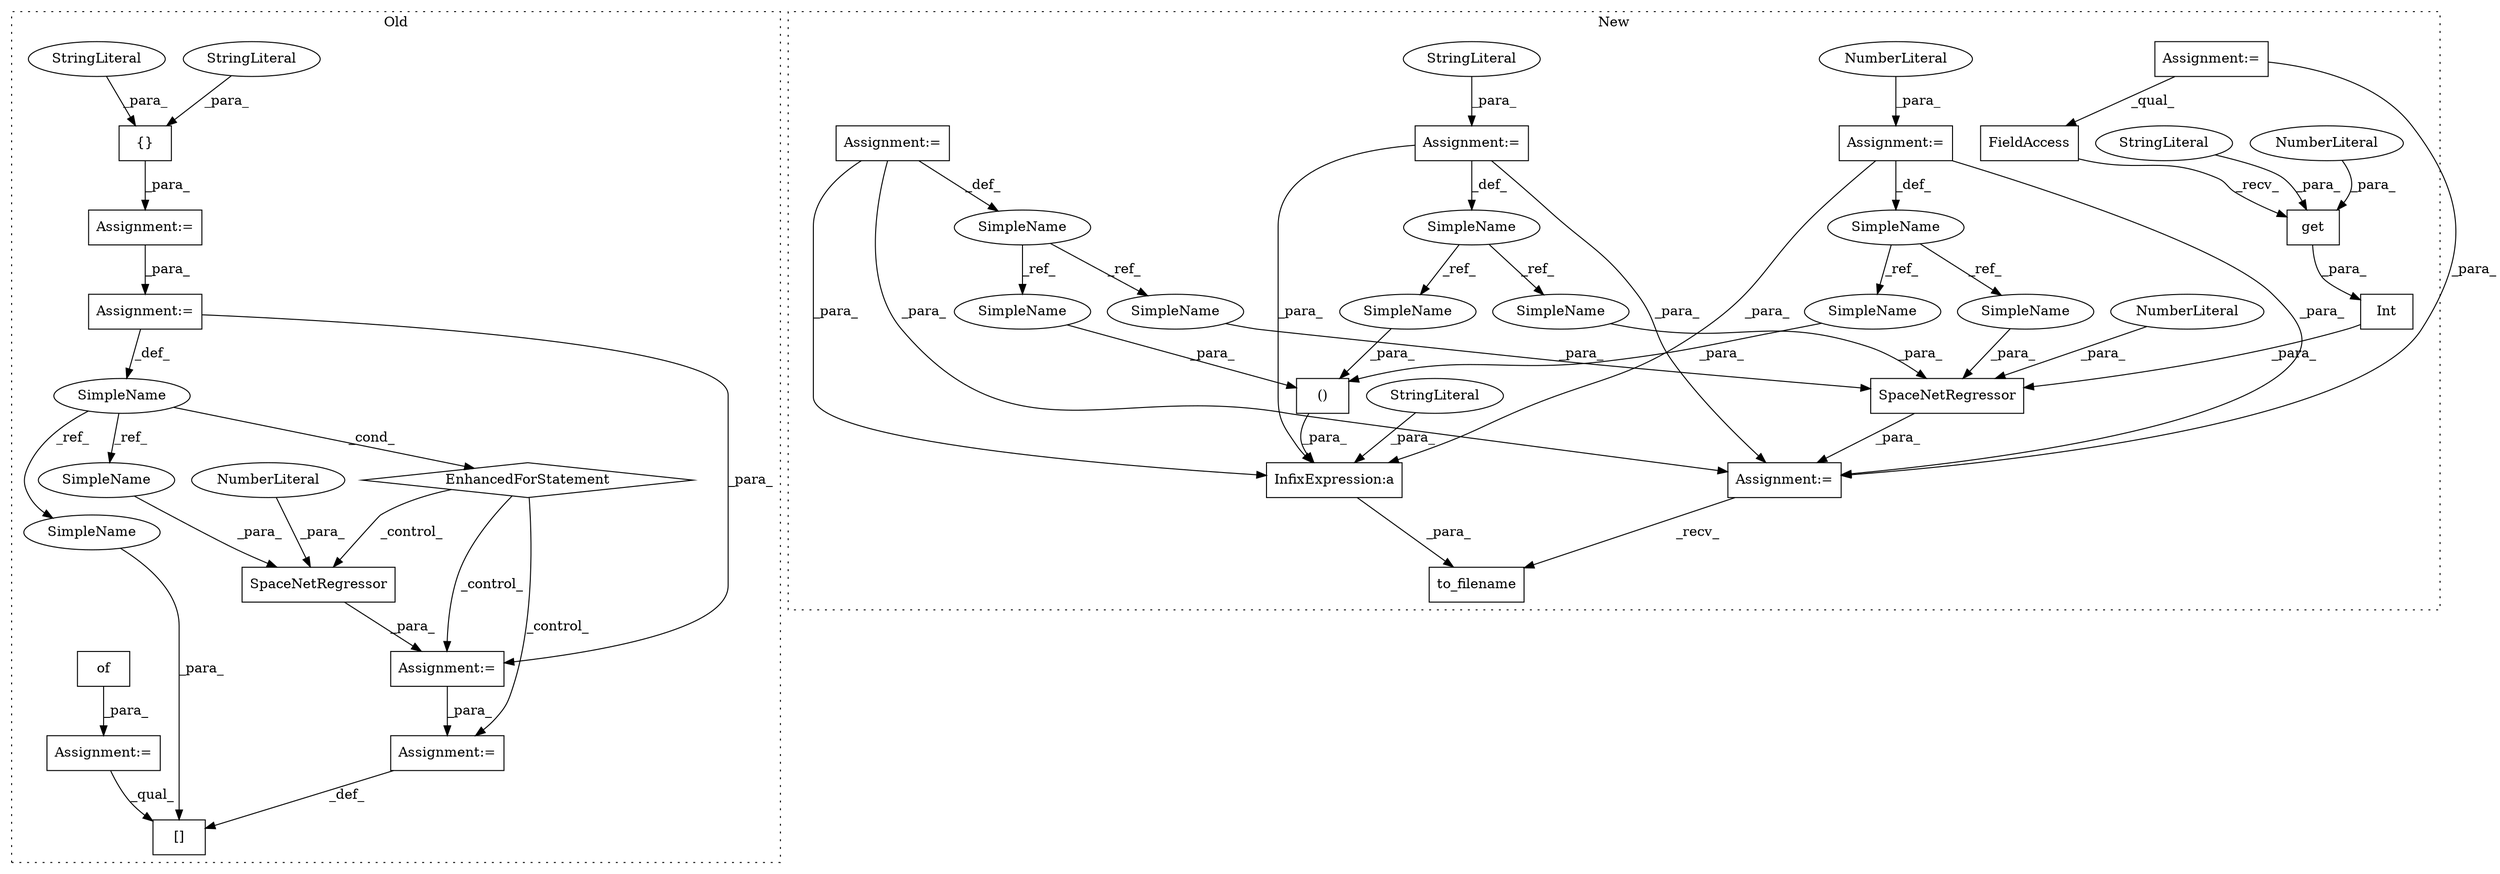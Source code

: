 digraph G {
subgraph cluster0 {
1 [label="SpaceNetRegressor" a="32" s="1108,1148" l="18,1" shape="box"];
4 [label="NumberLiteral" a="34" s="1139" l="1" shape="ellipse"];
5 [label="{}" a="4" s="958,981" l="1,1" shape="box"];
6 [label="[]" a="2" s="1193,1209" l="9,1" shape="box"];
7 [label="EnhancedForStatement" a="70" s="1011,1090" l="53,2" shape="diamond"];
8 [label="SimpleName" a="42" s="1071" l="7" shape="ellipse"];
9 [label="StringLiteral" a="45" s="959" l="14" shape="ellipse"];
10 [label="StringLiteral" a="45" s="974" l="7" shape="ellipse"];
18 [label="of" a="32" s="1001" l="4" shape="box"];
25 [label="Assignment:=" a="7" s="996" l="1" shape="box"];
26 [label="Assignment:=" a="7" s="1107" l="1" shape="box"];
27 [label="Assignment:=" a="7" s="1210" l="1" shape="box"];
28 [label="Assignment:=" a="7" s="945" l="1" shape="box"];
29 [label="Assignment:=" a="7" s="1011,1090" l="53,2" shape="box"];
42 [label="SimpleName" a="42" s="1202" l="7" shape="ellipse"];
43 [label="SimpleName" a="42" s="1141" l="7" shape="ellipse"];
label = "Old";
style="dotted";
}
subgraph cluster1 {
2 [label="SpaceNetRegressor" a="32" s="1065,1170" l="18,1" shape="box"];
3 [label="NumberLiteral" a="34" s="1096" l="1" shape="ellipse"];
11 [label="Int" a="32" s="1098,1128" l="4,1" shape="box"];
12 [label="SimpleName" a="42" s="1023" l="8" shape="ellipse"];
13 [label="()" a="106" s="1324" l="46" shape="box"];
14 [label="InfixExpression:a" a="27" s="1316" l="8" shape="box"];
15 [label="SimpleName" a="42" s="1041" l="5" shape="ellipse"];
16 [label="SimpleName" a="42" s="1002" l="7" shape="ellipse"];
17 [label="StringLiteral" a="45" s="1268" l="48" shape="ellipse"];
19 [label="get" a="32" s="1113,1127" l="4,1" shape="box"];
20 [label="NumberLiteral" a="34" s="1126" l="1" shape="ellipse"];
21 [label="StringLiteral" a="45" s="1117" l="8" shape="ellipse"];
22 [label="FieldAccess" a="22" s="1102" l="10" shape="box"];
23 [label="to_filename" a="32" s="1256,1370" l="12,2" shape="box"];
24 [label="Assignment:=" a="7" s="325" l="2" shape="box"];
30 [label="Assignment:=" a="7" s="1221" l="1" shape="box"];
31 [label="Assignment:=" a="7" s="1031" l="1" shape="box"];
32 [label="NumberLiteral" a="34" s="1032" l="3" shape="ellipse"];
33 [label="Assignment:=" a="7" s="1009" l="1" shape="box"];
34 [label="StringLiteral" a="45" s="1010" l="7" shape="ellipse"];
35 [label="Assignment:=" a="7" s="1046" l="1" shape="box"];
36 [label="SimpleName" a="42" s="1130" l="8" shape="ellipse"];
37 [label="SimpleName" a="42" s="1344" l="8" shape="ellipse"];
38 [label="SimpleName" a="42" s="1147" l="5" shape="ellipse"];
39 [label="SimpleName" a="42" s="1365" l="5" shape="ellipse"];
40 [label="SimpleName" a="42" s="1139" l="7" shape="ellipse"];
41 [label="SimpleName" a="42" s="1324" l="7" shape="ellipse"];
label = "New";
style="dotted";
}
1 -> 26 [label="_para_"];
2 -> 30 [label="_para_"];
3 -> 2 [label="_para_"];
4 -> 1 [label="_para_"];
5 -> 28 [label="_para_"];
7 -> 26 [label="_control_"];
7 -> 27 [label="_control_"];
7 -> 1 [label="_control_"];
8 -> 42 [label="_ref_"];
8 -> 7 [label="_cond_"];
8 -> 43 [label="_ref_"];
9 -> 5 [label="_para_"];
10 -> 5 [label="_para_"];
11 -> 2 [label="_para_"];
12 -> 36 [label="_ref_"];
12 -> 37 [label="_ref_"];
13 -> 14 [label="_para_"];
14 -> 23 [label="_para_"];
15 -> 39 [label="_ref_"];
15 -> 38 [label="_ref_"];
16 -> 40 [label="_ref_"];
16 -> 41 [label="_ref_"];
17 -> 14 [label="_para_"];
18 -> 25 [label="_para_"];
19 -> 11 [label="_para_"];
20 -> 19 [label="_para_"];
21 -> 19 [label="_para_"];
22 -> 19 [label="_recv_"];
24 -> 22 [label="_qual_"];
24 -> 30 [label="_para_"];
25 -> 6 [label="_qual_"];
26 -> 27 [label="_para_"];
27 -> 6 [label="_def_"];
28 -> 29 [label="_para_"];
29 -> 26 [label="_para_"];
29 -> 8 [label="_def_"];
30 -> 23 [label="_recv_"];
31 -> 14 [label="_para_"];
31 -> 30 [label="_para_"];
31 -> 12 [label="_def_"];
32 -> 31 [label="_para_"];
33 -> 30 [label="_para_"];
33 -> 16 [label="_def_"];
33 -> 14 [label="_para_"];
34 -> 33 [label="_para_"];
35 -> 15 [label="_def_"];
35 -> 14 [label="_para_"];
35 -> 30 [label="_para_"];
36 -> 2 [label="_para_"];
37 -> 13 [label="_para_"];
38 -> 2 [label="_para_"];
39 -> 13 [label="_para_"];
40 -> 2 [label="_para_"];
41 -> 13 [label="_para_"];
42 -> 6 [label="_para_"];
43 -> 1 [label="_para_"];
}